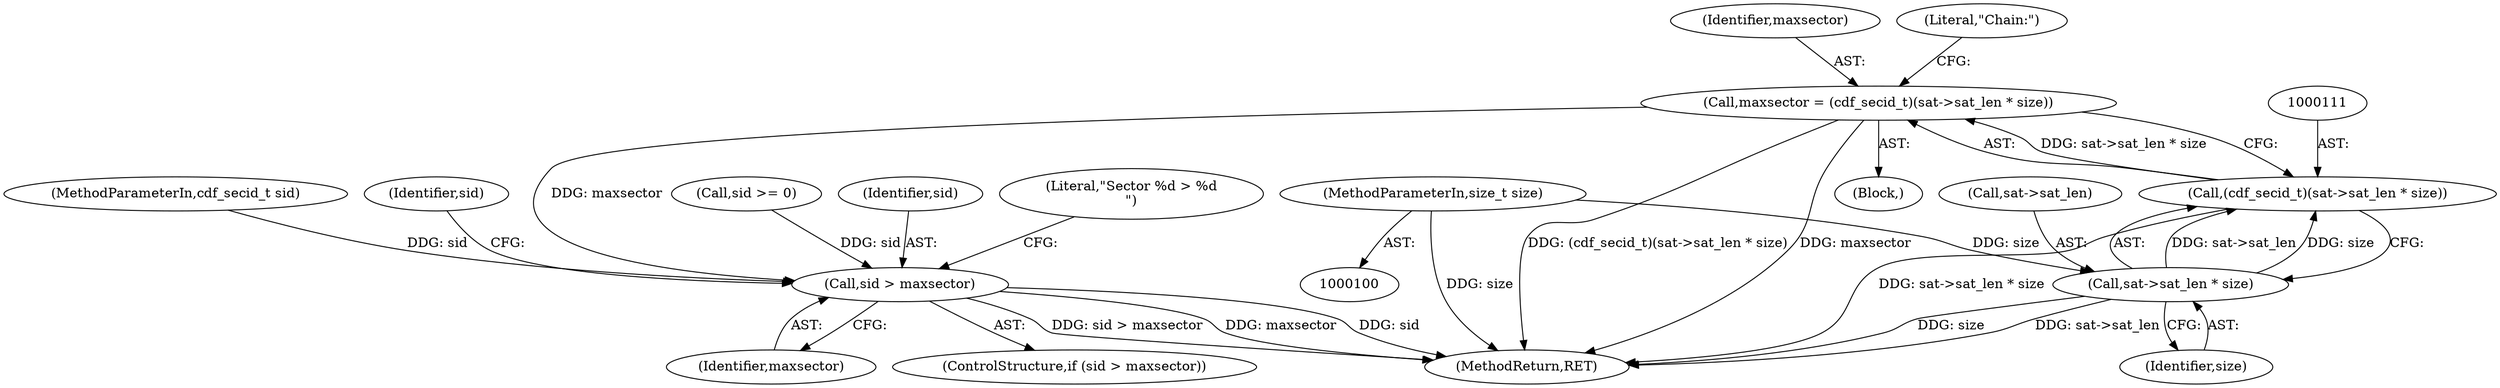 digraph "1_file_40bade80cbe2af1d0b2cd0420cebd5d5905a2382@integer" {
"1000108" [label="(Call,maxsector = (cdf_secid_t)(sat->sat_len * size))"];
"1000110" [label="(Call,(cdf_secid_t)(sat->sat_len * size))"];
"1000112" [label="(Call,sat->sat_len * size)"];
"1000103" [label="(MethodParameterIn,size_t size)"];
"1000154" [label="(Call,sid > maxsector)"];
"1000173" [label="(Identifier,sid)"];
"1000154" [label="(Call,sid > maxsector)"];
"1000125" [label="(Call,sid >= 0)"];
"1000113" [label="(Call,sat->sat_len)"];
"1000104" [label="(Block,)"];
"1000155" [label="(Identifier,sid)"];
"1000200" [label="(MethodReturn,RET)"];
"1000110" [label="(Call,(cdf_secid_t)(sat->sat_len * size))"];
"1000153" [label="(ControlStructure,if (sid > maxsector))"];
"1000108" [label="(Call,maxsector = (cdf_secid_t)(sat->sat_len * size))"];
"1000103" [label="(MethodParameterIn,size_t size)"];
"1000109" [label="(Identifier,maxsector)"];
"1000116" [label="(Identifier,size)"];
"1000156" [label="(Identifier,maxsector)"];
"1000118" [label="(Literal,\"Chain:\")"];
"1000112" [label="(Call,sat->sat_len * size)"];
"1000160" [label="(Literal,\"Sector %d > %d\n\")"];
"1000102" [label="(MethodParameterIn,cdf_secid_t sid)"];
"1000108" -> "1000104"  [label="AST: "];
"1000108" -> "1000110"  [label="CFG: "];
"1000109" -> "1000108"  [label="AST: "];
"1000110" -> "1000108"  [label="AST: "];
"1000118" -> "1000108"  [label="CFG: "];
"1000108" -> "1000200"  [label="DDG: (cdf_secid_t)(sat->sat_len * size)"];
"1000108" -> "1000200"  [label="DDG: maxsector"];
"1000110" -> "1000108"  [label="DDG: sat->sat_len * size"];
"1000108" -> "1000154"  [label="DDG: maxsector"];
"1000110" -> "1000112"  [label="CFG: "];
"1000111" -> "1000110"  [label="AST: "];
"1000112" -> "1000110"  [label="AST: "];
"1000110" -> "1000200"  [label="DDG: sat->sat_len * size"];
"1000112" -> "1000110"  [label="DDG: sat->sat_len"];
"1000112" -> "1000110"  [label="DDG: size"];
"1000112" -> "1000116"  [label="CFG: "];
"1000113" -> "1000112"  [label="AST: "];
"1000116" -> "1000112"  [label="AST: "];
"1000112" -> "1000200"  [label="DDG: sat->sat_len"];
"1000112" -> "1000200"  [label="DDG: size"];
"1000103" -> "1000112"  [label="DDG: size"];
"1000103" -> "1000100"  [label="AST: "];
"1000103" -> "1000200"  [label="DDG: size"];
"1000154" -> "1000153"  [label="AST: "];
"1000154" -> "1000156"  [label="CFG: "];
"1000155" -> "1000154"  [label="AST: "];
"1000156" -> "1000154"  [label="AST: "];
"1000160" -> "1000154"  [label="CFG: "];
"1000173" -> "1000154"  [label="CFG: "];
"1000154" -> "1000200"  [label="DDG: sid > maxsector"];
"1000154" -> "1000200"  [label="DDG: maxsector"];
"1000154" -> "1000200"  [label="DDG: sid"];
"1000125" -> "1000154"  [label="DDG: sid"];
"1000102" -> "1000154"  [label="DDG: sid"];
}
